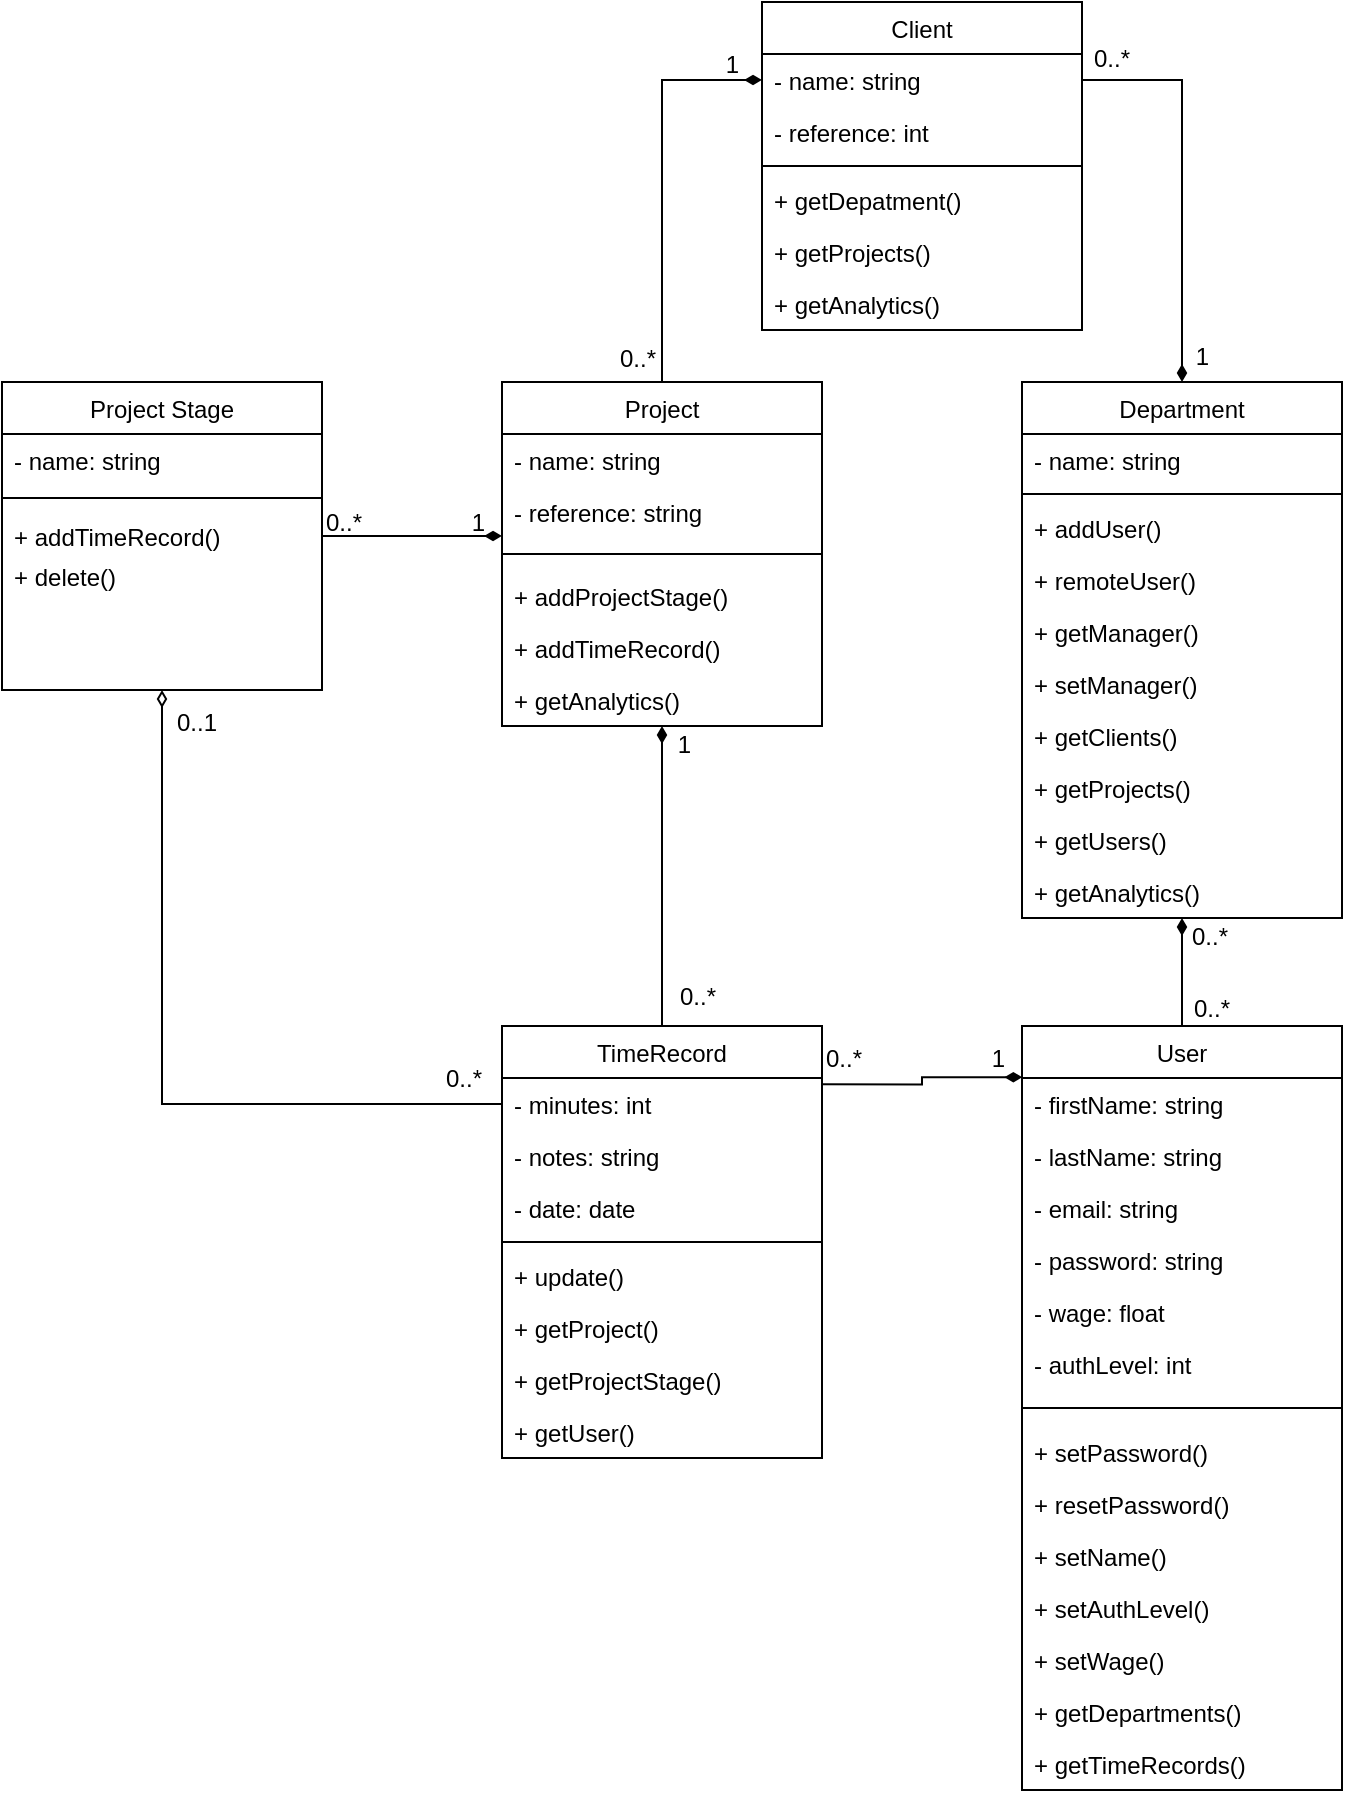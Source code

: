 <mxfile version="16.5.1" type="device"><diagram id="C5RBs43oDa-KdzZeNtuy" name="Page-1"><mxGraphModel dx="1102" dy="2034" grid="1" gridSize="10" guides="1" tooltips="1" connect="1" arrows="1" fold="1" page="1" pageScale="1" pageWidth="827" pageHeight="1169" math="0" shadow="0"><root><mxCell id="WIyWlLk6GJQsqaUBKTNV-0"/><mxCell id="WIyWlLk6GJQsqaUBKTNV-1" parent="WIyWlLk6GJQsqaUBKTNV-0"/><mxCell id="zkfFHV4jXpPFQw0GAbJ--0" value="Project Stage" style="swimlane;fontStyle=0;align=center;verticalAlign=top;childLayout=stackLayout;horizontal=1;startSize=26;horizontalStack=0;resizeParent=1;resizeLast=0;collapsible=1;marginBottom=0;rounded=0;shadow=0;strokeWidth=1;" parent="WIyWlLk6GJQsqaUBKTNV-1" vertex="1"><mxGeometry x="220" y="120" width="160" height="154" as="geometry"><mxRectangle x="230" y="140" width="160" height="26" as="alternateBounds"/></mxGeometry></mxCell><mxCell id="zkfFHV4jXpPFQw0GAbJ--2" value="- name: string" style="text;align=left;verticalAlign=top;spacingLeft=4;spacingRight=4;overflow=hidden;rotatable=0;points=[[0,0.5],[1,0.5]];portConstraint=eastwest;rounded=0;shadow=0;html=0;" parent="zkfFHV4jXpPFQw0GAbJ--0" vertex="1"><mxGeometry y="26" width="160" height="26" as="geometry"/></mxCell><mxCell id="zkfFHV4jXpPFQw0GAbJ--4" value="" style="line;html=1;strokeWidth=1;align=left;verticalAlign=middle;spacingTop=-1;spacingLeft=3;spacingRight=3;rotatable=0;labelPosition=right;points=[];portConstraint=eastwest;" parent="zkfFHV4jXpPFQw0GAbJ--0" vertex="1"><mxGeometry y="52" width="160" height="12" as="geometry"/></mxCell><mxCell id="LfI2vlSvnS9zsZDhRiVT-64" value="+ addTimeRecord()" style="text;align=left;verticalAlign=top;spacingLeft=4;spacingRight=4;overflow=hidden;rotatable=0;points=[[0,0.5],[1,0.5]];portConstraint=eastwest;" parent="zkfFHV4jXpPFQw0GAbJ--0" vertex="1"><mxGeometry y="64" width="160" height="20" as="geometry"/></mxCell><mxCell id="LfI2vlSvnS9zsZDhRiVT-65" value="+ delete()" style="text;align=left;verticalAlign=top;spacingLeft=4;spacingRight=4;overflow=hidden;rotatable=0;points=[[0,0.5],[1,0.5]];portConstraint=eastwest;" parent="zkfFHV4jXpPFQw0GAbJ--0" vertex="1"><mxGeometry y="84" width="160" height="20" as="geometry"/></mxCell><mxCell id="zkfFHV4jXpPFQw0GAbJ--6" value="TimeRecord" style="swimlane;fontStyle=0;align=center;verticalAlign=top;childLayout=stackLayout;horizontal=1;startSize=26;horizontalStack=0;resizeParent=1;resizeLast=0;collapsible=1;marginBottom=0;rounded=0;shadow=0;strokeWidth=1;" parent="WIyWlLk6GJQsqaUBKTNV-1" vertex="1"><mxGeometry x="470" y="442" width="160" height="216" as="geometry"><mxRectangle x="130" y="380" width="160" height="26" as="alternateBounds"/></mxGeometry></mxCell><mxCell id="zkfFHV4jXpPFQw0GAbJ--7" value="- minutes: int" style="text;align=left;verticalAlign=top;spacingLeft=4;spacingRight=4;overflow=hidden;rotatable=0;points=[[0,0.5],[1,0.5]];portConstraint=eastwest;" parent="zkfFHV4jXpPFQw0GAbJ--6" vertex="1"><mxGeometry y="26" width="160" height="26" as="geometry"/></mxCell><mxCell id="zkfFHV4jXpPFQw0GAbJ--8" value="- notes: string" style="text;align=left;verticalAlign=top;spacingLeft=4;spacingRight=4;overflow=hidden;rotatable=0;points=[[0,0.5],[1,0.5]];portConstraint=eastwest;rounded=0;shadow=0;html=0;" parent="zkfFHV4jXpPFQw0GAbJ--6" vertex="1"><mxGeometry y="52" width="160" height="26" as="geometry"/></mxCell><mxCell id="-WoqPYeuWhvAotc0HaRg-0" value="- date: date" style="text;align=left;verticalAlign=top;spacingLeft=4;spacingRight=4;overflow=hidden;rotatable=0;points=[[0,0.5],[1,0.5]];portConstraint=eastwest;rounded=0;shadow=0;html=0;" vertex="1" parent="zkfFHV4jXpPFQw0GAbJ--6"><mxGeometry y="78" width="160" height="26" as="geometry"/></mxCell><mxCell id="zkfFHV4jXpPFQw0GAbJ--9" value="" style="line;html=1;strokeWidth=1;align=left;verticalAlign=middle;spacingTop=-1;spacingLeft=3;spacingRight=3;rotatable=0;labelPosition=right;points=[];portConstraint=eastwest;" parent="zkfFHV4jXpPFQw0GAbJ--6" vertex="1"><mxGeometry y="104" width="160" height="8" as="geometry"/></mxCell><mxCell id="LfI2vlSvnS9zsZDhRiVT-66" value="+ update()" style="text;align=left;verticalAlign=top;spacingLeft=4;spacingRight=4;overflow=hidden;rotatable=0;points=[[0,0.5],[1,0.5]];portConstraint=eastwest;" parent="zkfFHV4jXpPFQw0GAbJ--6" vertex="1"><mxGeometry y="112" width="160" height="26" as="geometry"/></mxCell><mxCell id="LfI2vlSvnS9zsZDhRiVT-83" value="+ getProject()" style="text;align=left;verticalAlign=top;spacingLeft=4;spacingRight=4;overflow=hidden;rotatable=0;points=[[0,0.5],[1,0.5]];portConstraint=eastwest;" parent="zkfFHV4jXpPFQw0GAbJ--6" vertex="1"><mxGeometry y="138" width="160" height="26" as="geometry"/></mxCell><mxCell id="LfI2vlSvnS9zsZDhRiVT-85" value="+ getProjectStage()" style="text;align=left;verticalAlign=top;spacingLeft=4;spacingRight=4;overflow=hidden;rotatable=0;points=[[0,0.5],[1,0.5]];portConstraint=eastwest;" parent="zkfFHV4jXpPFQw0GAbJ--6" vertex="1"><mxGeometry y="164" width="160" height="26" as="geometry"/></mxCell><mxCell id="LfI2vlSvnS9zsZDhRiVT-84" value="+ getUser()" style="text;align=left;verticalAlign=top;spacingLeft=4;spacingRight=4;overflow=hidden;rotatable=0;points=[[0,0.5],[1,0.5]];portConstraint=eastwest;" parent="zkfFHV4jXpPFQw0GAbJ--6" vertex="1"><mxGeometry y="190" width="160" height="26" as="geometry"/></mxCell><mxCell id="LfI2vlSvnS9zsZDhRiVT-36" style="edgeStyle=orthogonalEdgeStyle;rounded=0;orthogonalLoop=1;jettySize=auto;html=1;exitX=0.5;exitY=1;exitDx=0;exitDy=0;entryX=0.5;entryY=0;entryDx=0;entryDy=0;endArrow=none;endFill=0;startArrow=diamondThin;startFill=1;" parent="WIyWlLk6GJQsqaUBKTNV-1" source="zkfFHV4jXpPFQw0GAbJ--17" target="zkfFHV4jXpPFQw0GAbJ--6" edge="1"><mxGeometry relative="1" as="geometry"/></mxCell><mxCell id="zkfFHV4jXpPFQw0GAbJ--17" value="Project" style="swimlane;fontStyle=0;align=center;verticalAlign=top;childLayout=stackLayout;horizontal=1;startSize=26;horizontalStack=0;resizeParent=1;resizeLast=0;collapsible=1;marginBottom=0;rounded=0;shadow=0;strokeWidth=1;" parent="WIyWlLk6GJQsqaUBKTNV-1" vertex="1"><mxGeometry x="470" y="120" width="160" height="172" as="geometry"><mxRectangle x="550" y="140" width="160" height="26" as="alternateBounds"/></mxGeometry></mxCell><mxCell id="zkfFHV4jXpPFQw0GAbJ--18" value="- name: string" style="text;align=left;verticalAlign=top;spacingLeft=4;spacingRight=4;overflow=hidden;rotatable=0;points=[[0,0.5],[1,0.5]];portConstraint=eastwest;" parent="zkfFHV4jXpPFQw0GAbJ--17" vertex="1"><mxGeometry y="26" width="160" height="26" as="geometry"/></mxCell><mxCell id="LfI2vlSvnS9zsZDhRiVT-56" value="- reference: string" style="text;align=left;verticalAlign=top;spacingLeft=4;spacingRight=4;overflow=hidden;rotatable=0;points=[[0,0.5],[1,0.5]];portConstraint=eastwest;rounded=0;shadow=0;html=0;" parent="zkfFHV4jXpPFQw0GAbJ--17" vertex="1"><mxGeometry y="52" width="160" height="26" as="geometry"/></mxCell><mxCell id="zkfFHV4jXpPFQw0GAbJ--23" value="" style="line;html=1;strokeWidth=1;align=left;verticalAlign=middle;spacingTop=-1;spacingLeft=3;spacingRight=3;rotatable=0;labelPosition=right;points=[];portConstraint=eastwest;" parent="zkfFHV4jXpPFQw0GAbJ--17" vertex="1"><mxGeometry y="78" width="160" height="16" as="geometry"/></mxCell><mxCell id="LfI2vlSvnS9zsZDhRiVT-62" value="+ addProjectStage()" style="text;align=left;verticalAlign=top;spacingLeft=4;spacingRight=4;overflow=hidden;rotatable=0;points=[[0,0.5],[1,0.5]];portConstraint=eastwest;" parent="zkfFHV4jXpPFQw0GAbJ--17" vertex="1"><mxGeometry y="94" width="160" height="26" as="geometry"/></mxCell><mxCell id="LfI2vlSvnS9zsZDhRiVT-63" value="+ addTimeRecord()" style="text;align=left;verticalAlign=top;spacingLeft=4;spacingRight=4;overflow=hidden;rotatable=0;points=[[0,0.5],[1,0.5]];portConstraint=eastwest;" parent="zkfFHV4jXpPFQw0GAbJ--17" vertex="1"><mxGeometry y="120" width="160" height="26" as="geometry"/></mxCell><mxCell id="LfI2vlSvnS9zsZDhRiVT-67" value="+ getAnalytics()" style="text;align=left;verticalAlign=top;spacingLeft=4;spacingRight=4;overflow=hidden;rotatable=0;points=[[0,0.5],[1,0.5]];portConstraint=eastwest;" parent="zkfFHV4jXpPFQw0GAbJ--17" vertex="1"><mxGeometry y="146" width="160" height="26" as="geometry"/></mxCell><mxCell id="zkfFHV4jXpPFQw0GAbJ--26" value="" style="endArrow=diamondThin;shadow=0;strokeWidth=1;rounded=0;endFill=1;edgeStyle=elbowEdgeStyle;elbow=vertical;" parent="WIyWlLk6GJQsqaUBKTNV-1" source="zkfFHV4jXpPFQw0GAbJ--0" target="zkfFHV4jXpPFQw0GAbJ--17" edge="1"><mxGeometry x="0.5" y="41" relative="1" as="geometry"><mxPoint x="380" y="192" as="sourcePoint"/><mxPoint x="540" y="192" as="targetPoint"/><mxPoint x="-40" y="32" as="offset"/></mxGeometry></mxCell><mxCell id="zkfFHV4jXpPFQw0GAbJ--27" value="0..*" style="resizable=0;align=left;verticalAlign=bottom;labelBackgroundColor=none;fontSize=12;" parent="zkfFHV4jXpPFQw0GAbJ--26" connectable="0" vertex="1"><mxGeometry x="-1" relative="1" as="geometry"><mxPoint y="2" as="offset"/></mxGeometry></mxCell><mxCell id="zkfFHV4jXpPFQw0GAbJ--28" value="1" style="resizable=0;align=right;verticalAlign=bottom;labelBackgroundColor=none;fontSize=12;" parent="zkfFHV4jXpPFQw0GAbJ--26" connectable="0" vertex="1"><mxGeometry x="1" relative="1" as="geometry"><mxPoint x="-7" y="2" as="offset"/></mxGeometry></mxCell><mxCell id="LfI2vlSvnS9zsZDhRiVT-9" value="User" style="swimlane;fontStyle=0;align=center;verticalAlign=top;childLayout=stackLayout;horizontal=1;startSize=26;horizontalStack=0;resizeParent=1;resizeLast=0;collapsible=1;marginBottom=0;rounded=0;shadow=0;strokeWidth=1;" parent="WIyWlLk6GJQsqaUBKTNV-1" vertex="1"><mxGeometry x="730" y="442" width="160" height="382" as="geometry"><mxRectangle x="550" y="140" width="160" height="26" as="alternateBounds"/></mxGeometry></mxCell><mxCell id="LfI2vlSvnS9zsZDhRiVT-11" value="- firstName: string" style="text;align=left;verticalAlign=top;spacingLeft=4;spacingRight=4;overflow=hidden;rotatable=0;points=[[0,0.5],[1,0.5]];portConstraint=eastwest;" parent="LfI2vlSvnS9zsZDhRiVT-9" vertex="1"><mxGeometry y="26" width="160" height="26" as="geometry"/></mxCell><mxCell id="LfI2vlSvnS9zsZDhRiVT-40" value="- lastName: string" style="text;align=left;verticalAlign=top;spacingLeft=4;spacingRight=4;overflow=hidden;rotatable=0;points=[[0,0.5],[1,0.5]];portConstraint=eastwest;" parent="LfI2vlSvnS9zsZDhRiVT-9" vertex="1"><mxGeometry y="52" width="160" height="26" as="geometry"/></mxCell><mxCell id="LfI2vlSvnS9zsZDhRiVT-60" value="- email: string" style="text;align=left;verticalAlign=top;spacingLeft=4;spacingRight=4;overflow=hidden;rotatable=0;points=[[0,0.5],[1,0.5]];portConstraint=eastwest;" parent="LfI2vlSvnS9zsZDhRiVT-9" vertex="1"><mxGeometry y="78" width="160" height="26" as="geometry"/></mxCell><mxCell id="LfI2vlSvnS9zsZDhRiVT-41" value="- password: string" style="text;align=left;verticalAlign=top;spacingLeft=4;spacingRight=4;overflow=hidden;rotatable=0;points=[[0,0.5],[1,0.5]];portConstraint=eastwest;" parent="LfI2vlSvnS9zsZDhRiVT-9" vertex="1"><mxGeometry y="104" width="160" height="26" as="geometry"/></mxCell><mxCell id="LfI2vlSvnS9zsZDhRiVT-42" value="- wage: float" style="text;align=left;verticalAlign=top;spacingLeft=4;spacingRight=4;overflow=hidden;rotatable=0;points=[[0,0.5],[1,0.5]];portConstraint=eastwest;" parent="LfI2vlSvnS9zsZDhRiVT-9" vertex="1"><mxGeometry y="130" width="160" height="26" as="geometry"/></mxCell><mxCell id="LfI2vlSvnS9zsZDhRiVT-46" value="- authLevel: int" style="text;align=left;verticalAlign=top;spacingLeft=4;spacingRight=4;overflow=hidden;rotatable=0;points=[[0,0.5],[1,0.5]];portConstraint=eastwest;" parent="LfI2vlSvnS9zsZDhRiVT-9" vertex="1"><mxGeometry y="156" width="160" height="26" as="geometry"/></mxCell><mxCell id="LfI2vlSvnS9zsZDhRiVT-12" value="" style="line;html=1;strokeWidth=1;align=left;verticalAlign=middle;spacingTop=-1;spacingLeft=3;spacingRight=3;rotatable=0;labelPosition=right;points=[];portConstraint=eastwest;" parent="LfI2vlSvnS9zsZDhRiVT-9" vertex="1"><mxGeometry y="182" width="160" height="18" as="geometry"/></mxCell><mxCell id="LfI2vlSvnS9zsZDhRiVT-75" value="+ setPassword()" style="text;align=left;verticalAlign=top;spacingLeft=4;spacingRight=4;overflow=hidden;rotatable=0;points=[[0,0.5],[1,0.5]];portConstraint=eastwest;" parent="LfI2vlSvnS9zsZDhRiVT-9" vertex="1"><mxGeometry y="200" width="160" height="26" as="geometry"/></mxCell><mxCell id="LfI2vlSvnS9zsZDhRiVT-76" value="+ resetPassword()" style="text;align=left;verticalAlign=top;spacingLeft=4;spacingRight=4;overflow=hidden;rotatable=0;points=[[0,0.5],[1,0.5]];portConstraint=eastwest;" parent="LfI2vlSvnS9zsZDhRiVT-9" vertex="1"><mxGeometry y="226" width="160" height="26" as="geometry"/></mxCell><mxCell id="LfI2vlSvnS9zsZDhRiVT-78" value="+ setName()" style="text;align=left;verticalAlign=top;spacingLeft=4;spacingRight=4;overflow=hidden;rotatable=0;points=[[0,0.5],[1,0.5]];portConstraint=eastwest;" parent="LfI2vlSvnS9zsZDhRiVT-9" vertex="1"><mxGeometry y="252" width="160" height="26" as="geometry"/></mxCell><mxCell id="LfI2vlSvnS9zsZDhRiVT-77" value="+ setAuthLevel()" style="text;align=left;verticalAlign=top;spacingLeft=4;spacingRight=4;overflow=hidden;rotatable=0;points=[[0,0.5],[1,0.5]];portConstraint=eastwest;" parent="LfI2vlSvnS9zsZDhRiVT-9" vertex="1"><mxGeometry y="278" width="160" height="26" as="geometry"/></mxCell><mxCell id="LfI2vlSvnS9zsZDhRiVT-79" value="+ setWage()" style="text;align=left;verticalAlign=top;spacingLeft=4;spacingRight=4;overflow=hidden;rotatable=0;points=[[0,0.5],[1,0.5]];portConstraint=eastwest;" parent="LfI2vlSvnS9zsZDhRiVT-9" vertex="1"><mxGeometry y="304" width="160" height="26" as="geometry"/></mxCell><mxCell id="LfI2vlSvnS9zsZDhRiVT-80" value="+ getDepartments()" style="text;align=left;verticalAlign=top;spacingLeft=4;spacingRight=4;overflow=hidden;rotatable=0;points=[[0,0.5],[1,0.5]];portConstraint=eastwest;" parent="LfI2vlSvnS9zsZDhRiVT-9" vertex="1"><mxGeometry y="330" width="160" height="26" as="geometry"/></mxCell><mxCell id="LfI2vlSvnS9zsZDhRiVT-81" value="+ getTimeRecords()" style="text;align=left;verticalAlign=top;spacingLeft=4;spacingRight=4;overflow=hidden;rotatable=0;points=[[0,0.5],[1,0.5]];portConstraint=eastwest;" parent="LfI2vlSvnS9zsZDhRiVT-9" vertex="1"><mxGeometry y="356" width="160" height="26" as="geometry"/></mxCell><mxCell id="LfI2vlSvnS9zsZDhRiVT-27" style="edgeStyle=orthogonalEdgeStyle;rounded=0;orthogonalLoop=1;jettySize=auto;html=1;exitX=0.5;exitY=0;exitDx=0;exitDy=0;entryX=1;entryY=0.5;entryDx=0;entryDy=0;endArrow=none;endFill=0;startArrow=diamondThin;startFill=1;" parent="WIyWlLk6GJQsqaUBKTNV-1" source="LfI2vlSvnS9zsZDhRiVT-13" target="LfI2vlSvnS9zsZDhRiVT-1" edge="1"><mxGeometry relative="1" as="geometry"><mxPoint x="760" y="29.0" as="targetPoint"/><Array as="points"><mxPoint x="810" y="-31"/></Array></mxGeometry></mxCell><mxCell id="LfI2vlSvnS9zsZDhRiVT-30" style="edgeStyle=orthogonalEdgeStyle;rounded=0;orthogonalLoop=1;jettySize=auto;html=1;exitX=0.5;exitY=1;exitDx=0;exitDy=0;entryX=0.5;entryY=0;entryDx=0;entryDy=0;endArrow=none;endFill=0;startArrow=diamondThin;startFill=1;" parent="WIyWlLk6GJQsqaUBKTNV-1" source="LfI2vlSvnS9zsZDhRiVT-13" target="LfI2vlSvnS9zsZDhRiVT-9" edge="1"><mxGeometry relative="1" as="geometry"/></mxCell><mxCell id="LfI2vlSvnS9zsZDhRiVT-13" value="Department" style="swimlane;fontStyle=0;align=center;verticalAlign=top;childLayout=stackLayout;horizontal=1;startSize=26;horizontalStack=0;resizeParent=1;resizeLast=0;collapsible=1;marginBottom=0;rounded=0;shadow=0;strokeWidth=1;" parent="WIyWlLk6GJQsqaUBKTNV-1" vertex="1"><mxGeometry x="730" y="120" width="160" height="268" as="geometry"><mxRectangle x="550" y="140" width="160" height="26" as="alternateBounds"/></mxGeometry></mxCell><mxCell id="LfI2vlSvnS9zsZDhRiVT-15" value="- name: string" style="text;align=left;verticalAlign=top;spacingLeft=4;spacingRight=4;overflow=hidden;rotatable=0;points=[[0,0.5],[1,0.5]];portConstraint=eastwest;" parent="LfI2vlSvnS9zsZDhRiVT-13" vertex="1"><mxGeometry y="26" width="160" height="26" as="geometry"/></mxCell><mxCell id="LfI2vlSvnS9zsZDhRiVT-16" value="" style="line;html=1;strokeWidth=1;align=left;verticalAlign=middle;spacingTop=-1;spacingLeft=3;spacingRight=3;rotatable=0;labelPosition=right;points=[];portConstraint=eastwest;" parent="LfI2vlSvnS9zsZDhRiVT-13" vertex="1"><mxGeometry y="52" width="160" height="8" as="geometry"/></mxCell><mxCell id="LfI2vlSvnS9zsZDhRiVT-68" value="+ addUser()" style="text;align=left;verticalAlign=top;spacingLeft=4;spacingRight=4;overflow=hidden;rotatable=0;points=[[0,0.5],[1,0.5]];portConstraint=eastwest;" parent="LfI2vlSvnS9zsZDhRiVT-13" vertex="1"><mxGeometry y="60" width="160" height="26" as="geometry"/></mxCell><mxCell id="LfI2vlSvnS9zsZDhRiVT-69" value="+ remoteUser()" style="text;align=left;verticalAlign=top;spacingLeft=4;spacingRight=4;overflow=hidden;rotatable=0;points=[[0,0.5],[1,0.5]];portConstraint=eastwest;" parent="LfI2vlSvnS9zsZDhRiVT-13" vertex="1"><mxGeometry y="86" width="160" height="26" as="geometry"/></mxCell><mxCell id="LfI2vlSvnS9zsZDhRiVT-74" value="+ getManager()" style="text;align=left;verticalAlign=top;spacingLeft=4;spacingRight=4;overflow=hidden;rotatable=0;points=[[0,0.5],[1,0.5]];portConstraint=eastwest;" parent="LfI2vlSvnS9zsZDhRiVT-13" vertex="1"><mxGeometry y="112" width="160" height="26" as="geometry"/></mxCell><mxCell id="LfI2vlSvnS9zsZDhRiVT-70" value="+ setManager()" style="text;align=left;verticalAlign=top;spacingLeft=4;spacingRight=4;overflow=hidden;rotatable=0;points=[[0,0.5],[1,0.5]];portConstraint=eastwest;" parent="LfI2vlSvnS9zsZDhRiVT-13" vertex="1"><mxGeometry y="138" width="160" height="26" as="geometry"/></mxCell><mxCell id="LfI2vlSvnS9zsZDhRiVT-71" value="+ getClients()" style="text;align=left;verticalAlign=top;spacingLeft=4;spacingRight=4;overflow=hidden;rotatable=0;points=[[0,0.5],[1,0.5]];portConstraint=eastwest;" parent="LfI2vlSvnS9zsZDhRiVT-13" vertex="1"><mxGeometry y="164" width="160" height="26" as="geometry"/></mxCell><mxCell id="LfI2vlSvnS9zsZDhRiVT-72" value="+ getProjects()" style="text;align=left;verticalAlign=top;spacingLeft=4;spacingRight=4;overflow=hidden;rotatable=0;points=[[0,0.5],[1,0.5]];portConstraint=eastwest;" parent="LfI2vlSvnS9zsZDhRiVT-13" vertex="1"><mxGeometry y="190" width="160" height="26" as="geometry"/></mxCell><mxCell id="LfI2vlSvnS9zsZDhRiVT-73" value="+ getUsers()" style="text;align=left;verticalAlign=top;spacingLeft=4;spacingRight=4;overflow=hidden;rotatable=0;points=[[0,0.5],[1,0.5]];portConstraint=eastwest;" parent="LfI2vlSvnS9zsZDhRiVT-13" vertex="1"><mxGeometry y="216" width="160" height="26" as="geometry"/></mxCell><mxCell id="LfI2vlSvnS9zsZDhRiVT-82" value="+ getAnalytics()" style="text;align=left;verticalAlign=top;spacingLeft=4;spacingRight=4;overflow=hidden;rotatable=0;points=[[0,0.5],[1,0.5]];portConstraint=eastwest;" parent="LfI2vlSvnS9zsZDhRiVT-13" vertex="1"><mxGeometry y="242" width="160" height="26" as="geometry"/></mxCell><mxCell id="LfI2vlSvnS9zsZDhRiVT-0" value="Client" style="swimlane;fontStyle=0;align=center;verticalAlign=top;childLayout=stackLayout;horizontal=1;startSize=26;horizontalStack=0;resizeParent=1;resizeLast=0;collapsible=1;marginBottom=0;rounded=0;shadow=0;strokeWidth=1;" parent="WIyWlLk6GJQsqaUBKTNV-1" vertex="1"><mxGeometry x="600" y="-70" width="160" height="164" as="geometry"><mxRectangle x="550" y="140" width="160" height="26" as="alternateBounds"/></mxGeometry></mxCell><mxCell id="LfI2vlSvnS9zsZDhRiVT-1" value="- name: string" style="text;align=left;verticalAlign=top;spacingLeft=4;spacingRight=4;overflow=hidden;rotatable=0;points=[[0,0.5],[1,0.5]];portConstraint=eastwest;" parent="LfI2vlSvnS9zsZDhRiVT-0" vertex="1"><mxGeometry y="26" width="160" height="26" as="geometry"/></mxCell><mxCell id="LfI2vlSvnS9zsZDhRiVT-55" value="- reference: int" style="text;align=left;verticalAlign=top;spacingLeft=4;spacingRight=4;overflow=hidden;rotatable=0;points=[[0,0.5],[1,0.5]];portConstraint=eastwest;" parent="LfI2vlSvnS9zsZDhRiVT-0" vertex="1"><mxGeometry y="52" width="160" height="26" as="geometry"/></mxCell><mxCell id="LfI2vlSvnS9zsZDhRiVT-6" value="" style="line;html=1;strokeWidth=1;align=left;verticalAlign=middle;spacingTop=-1;spacingLeft=3;spacingRight=3;rotatable=0;labelPosition=right;points=[];portConstraint=eastwest;" parent="LfI2vlSvnS9zsZDhRiVT-0" vertex="1"><mxGeometry y="78" width="160" height="8" as="geometry"/></mxCell><mxCell id="LfI2vlSvnS9zsZDhRiVT-86" value="+ getDepatment()" style="text;align=left;verticalAlign=top;spacingLeft=4;spacingRight=4;overflow=hidden;rotatable=0;points=[[0,0.5],[1,0.5]];portConstraint=eastwest;" parent="LfI2vlSvnS9zsZDhRiVT-0" vertex="1"><mxGeometry y="86" width="160" height="26" as="geometry"/></mxCell><mxCell id="LfI2vlSvnS9zsZDhRiVT-87" value="+ getProjects()" style="text;align=left;verticalAlign=top;spacingLeft=4;spacingRight=4;overflow=hidden;rotatable=0;points=[[0,0.5],[1,0.5]];portConstraint=eastwest;" parent="LfI2vlSvnS9zsZDhRiVT-0" vertex="1"><mxGeometry y="112" width="160" height="26" as="geometry"/></mxCell><mxCell id="LfI2vlSvnS9zsZDhRiVT-88" value="+ getAnalytics()" style="text;align=left;verticalAlign=top;spacingLeft=4;spacingRight=4;overflow=hidden;rotatable=0;points=[[0,0.5],[1,0.5]];portConstraint=eastwest;" parent="LfI2vlSvnS9zsZDhRiVT-0" vertex="1"><mxGeometry y="138" width="160" height="26" as="geometry"/></mxCell><mxCell id="LfI2vlSvnS9zsZDhRiVT-21" style="edgeStyle=orthogonalEdgeStyle;rounded=0;orthogonalLoop=1;jettySize=auto;html=1;exitX=0;exitY=0.5;exitDx=0;exitDy=0;entryX=0.5;entryY=0;entryDx=0;entryDy=0;endArrow=none;endFill=0;startArrow=diamondThin;startFill=1;" parent="WIyWlLk6GJQsqaUBKTNV-1" source="LfI2vlSvnS9zsZDhRiVT-1" target="zkfFHV4jXpPFQw0GAbJ--17" edge="1"><mxGeometry relative="1" as="geometry"><mxPoint x="600.0" y="29.0" as="sourcePoint"/><Array as="points"><mxPoint x="550" y="-31"/></Array></mxGeometry></mxCell><mxCell id="LfI2vlSvnS9zsZDhRiVT-22" value="0..*" style="resizable=0;align=left;verticalAlign=bottom;labelBackgroundColor=none;fontSize=12;" parent="WIyWlLk6GJQsqaUBKTNV-1" connectable="0" vertex="1"><mxGeometry x="527" y="117.005" as="geometry"/></mxCell><mxCell id="LfI2vlSvnS9zsZDhRiVT-23" value="1" style="resizable=0;align=right;verticalAlign=bottom;labelBackgroundColor=none;fontSize=12;" parent="WIyWlLk6GJQsqaUBKTNV-1" connectable="0" vertex="1"><mxGeometry x="590.0" y="-30.003" as="geometry"/></mxCell><mxCell id="LfI2vlSvnS9zsZDhRiVT-28" value="1" style="resizable=0;align=right;verticalAlign=bottom;labelBackgroundColor=none;fontSize=12;" parent="WIyWlLk6GJQsqaUBKTNV-1" connectable="0" vertex="1"><mxGeometry x="825.0" y="116.007" as="geometry"/></mxCell><mxCell id="LfI2vlSvnS9zsZDhRiVT-29" value="0..*" style="resizable=0;align=left;verticalAlign=bottom;labelBackgroundColor=none;fontSize=12;" parent="WIyWlLk6GJQsqaUBKTNV-1" connectable="0" vertex="1"><mxGeometry x="764" y="-32.995" as="geometry"/></mxCell><mxCell id="LfI2vlSvnS9zsZDhRiVT-31" value="0..*" style="resizable=0;align=left;verticalAlign=bottom;labelBackgroundColor=none;fontSize=12;" parent="WIyWlLk6GJQsqaUBKTNV-1" connectable="0" vertex="1"><mxGeometry x="814" y="442.005" as="geometry"/></mxCell><mxCell id="LfI2vlSvnS9zsZDhRiVT-32" value="0..*" style="resizable=0;align=left;verticalAlign=bottom;labelBackgroundColor=none;fontSize=12;" parent="WIyWlLk6GJQsqaUBKTNV-1" connectable="0" vertex="1"><mxGeometry x="822" y="467.005" as="geometry"><mxPoint x="-9" y="-61" as="offset"/></mxGeometry></mxCell><mxCell id="LfI2vlSvnS9zsZDhRiVT-33" style="edgeStyle=orthogonalEdgeStyle;rounded=0;orthogonalLoop=1;jettySize=auto;html=1;exitX=0.001;exitY=0.067;exitDx=0;exitDy=0;entryX=1.002;entryY=0.135;entryDx=0;entryDy=0;endArrow=none;endFill=0;exitPerimeter=0;entryPerimeter=0;startArrow=diamondThin;startFill=1;" parent="WIyWlLk6GJQsqaUBKTNV-1" source="LfI2vlSvnS9zsZDhRiVT-9" target="zkfFHV4jXpPFQw0GAbJ--6" edge="1"><mxGeometry relative="1" as="geometry"><mxPoint x="730" y="369" as="sourcePoint"/></mxGeometry></mxCell><mxCell id="LfI2vlSvnS9zsZDhRiVT-34" value="0..*" style="resizable=0;align=left;verticalAlign=bottom;labelBackgroundColor=none;fontSize=12;" parent="WIyWlLk6GJQsqaUBKTNV-1" connectable="0" vertex="1"><mxGeometry x="630" y="467.005" as="geometry"/></mxCell><mxCell id="LfI2vlSvnS9zsZDhRiVT-35" value="1" style="resizable=0;align=right;verticalAlign=bottom;labelBackgroundColor=none;fontSize=12;" parent="WIyWlLk6GJQsqaUBKTNV-1" connectable="0" vertex="1"><mxGeometry x="723.0" y="467.007" as="geometry"/></mxCell><mxCell id="LfI2vlSvnS9zsZDhRiVT-37" value="0..*" style="resizable=0;align=left;verticalAlign=bottom;labelBackgroundColor=none;fontSize=12;" parent="WIyWlLk6GJQsqaUBKTNV-1" connectable="0" vertex="1"><mxGeometry x="557" y="436.005" as="geometry"/></mxCell><mxCell id="LfI2vlSvnS9zsZDhRiVT-39" value="1" style="resizable=0;align=right;verticalAlign=bottom;labelBackgroundColor=none;fontSize=12;" parent="WIyWlLk6GJQsqaUBKTNV-1" connectable="0" vertex="1"><mxGeometry x="727.0" y="390.997" as="geometry"><mxPoint x="-161" y="-81" as="offset"/></mxGeometry></mxCell><mxCell id="LfI2vlSvnS9zsZDhRiVT-43" style="edgeStyle=orthogonalEdgeStyle;rounded=0;orthogonalLoop=1;jettySize=auto;html=1;exitX=0;exitY=0.5;exitDx=0;exitDy=0;entryX=0.5;entryY=1;entryDx=0;entryDy=0;endArrow=diamondThin;endFill=0;" parent="WIyWlLk6GJQsqaUBKTNV-1" source="zkfFHV4jXpPFQw0GAbJ--7" target="zkfFHV4jXpPFQw0GAbJ--0" edge="1"><mxGeometry relative="1" as="geometry"/></mxCell><mxCell id="LfI2vlSvnS9zsZDhRiVT-44" value="0..1" style="resizable=0;align=right;verticalAlign=bottom;labelBackgroundColor=none;fontSize=12;" parent="WIyWlLk6GJQsqaUBKTNV-1" connectable="0" vertex="1"><mxGeometry x="490.0" y="379.997" as="geometry"><mxPoint x="-161" y="-81" as="offset"/></mxGeometry></mxCell><mxCell id="LfI2vlSvnS9zsZDhRiVT-45" value="0..*" style="resizable=0;align=left;verticalAlign=bottom;labelBackgroundColor=none;fontSize=12;" parent="WIyWlLk6GJQsqaUBKTNV-1" connectable="0" vertex="1"><mxGeometry x="440" y="477.005" as="geometry"/></mxCell></root></mxGraphModel></diagram></mxfile>